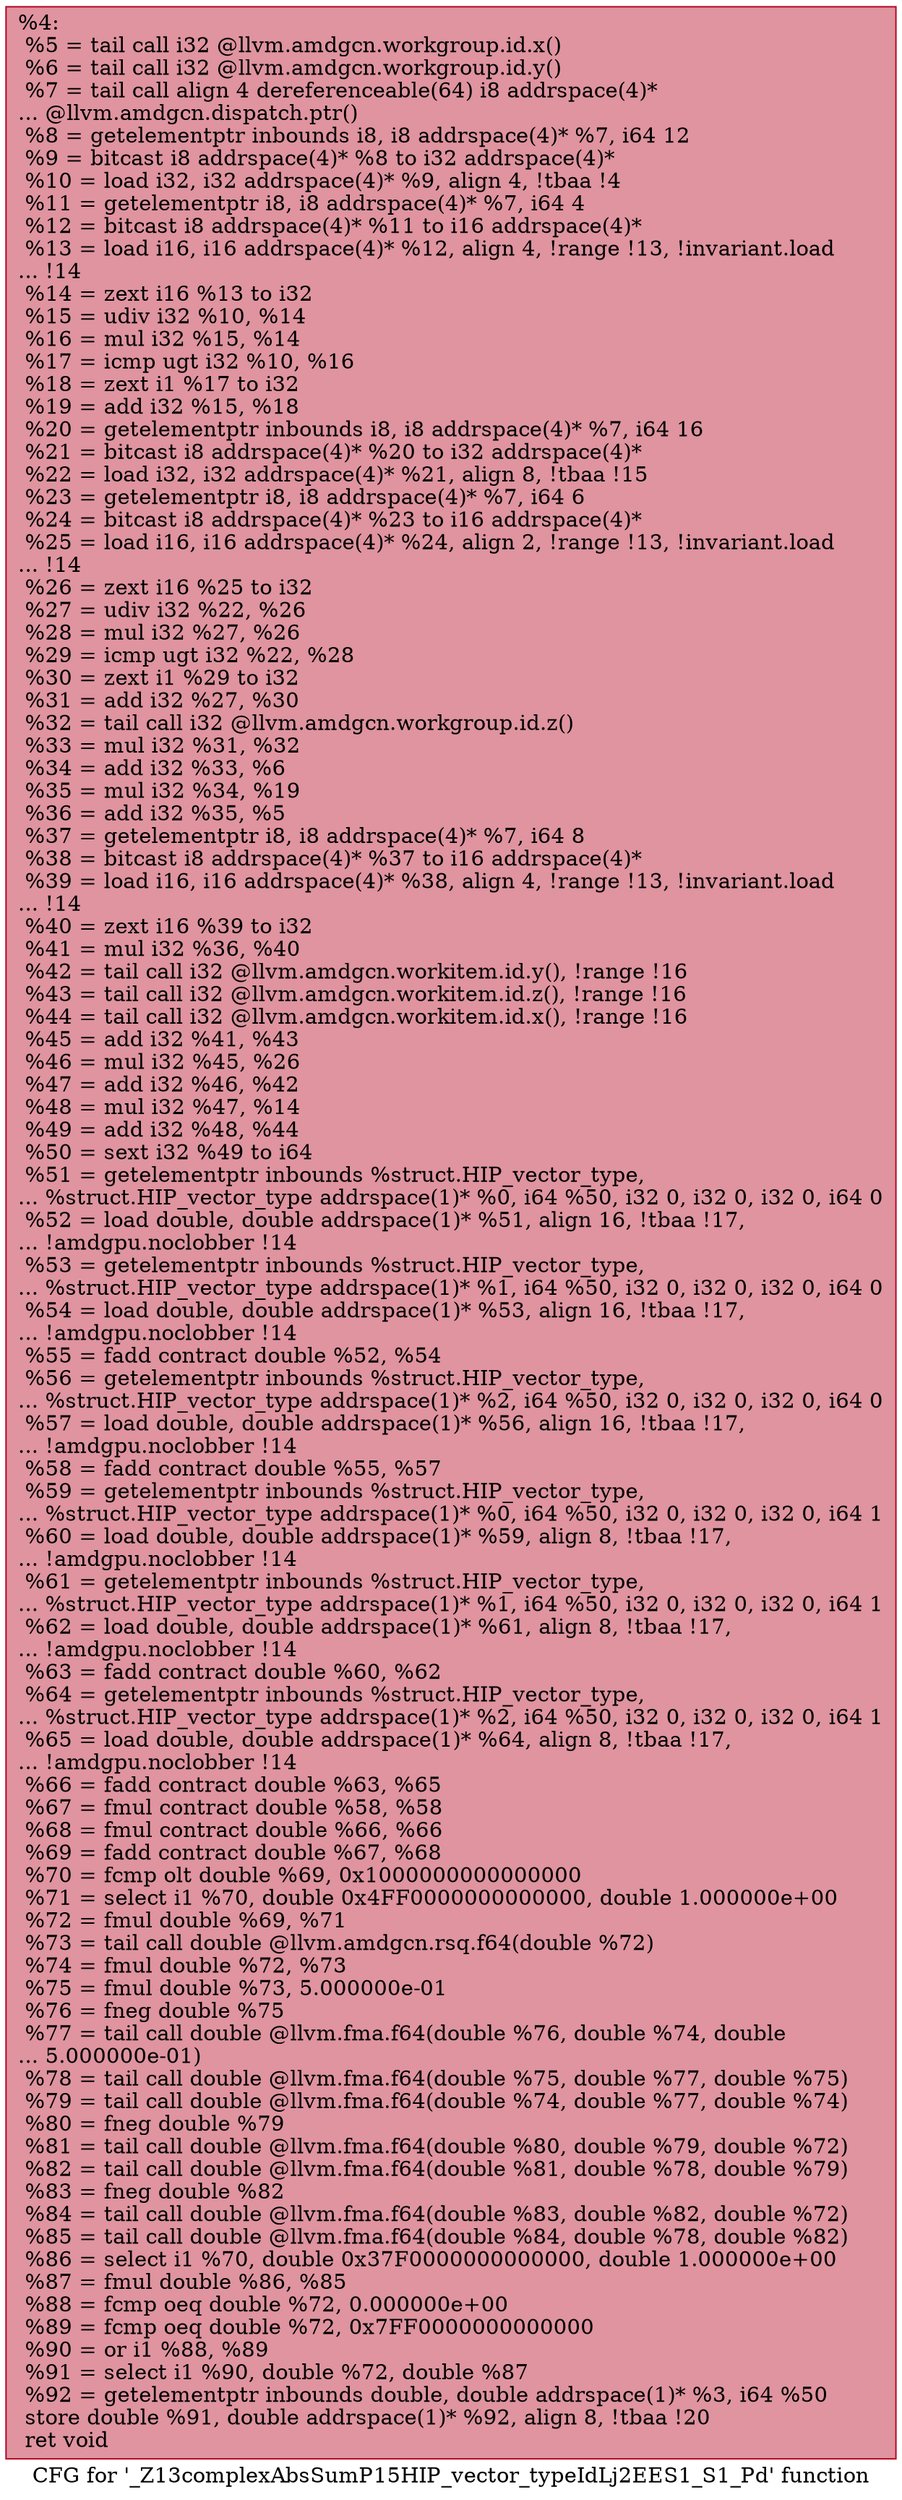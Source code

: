 digraph "CFG for '_Z13complexAbsSumP15HIP_vector_typeIdLj2EES1_S1_Pd' function" {
	label="CFG for '_Z13complexAbsSumP15HIP_vector_typeIdLj2EES1_S1_Pd' function";

	Node0x6053f10 [shape=record,color="#b70d28ff", style=filled, fillcolor="#b70d2870",label="{%4:\l  %5 = tail call i32 @llvm.amdgcn.workgroup.id.x()\l  %6 = tail call i32 @llvm.amdgcn.workgroup.id.y()\l  %7 = tail call align 4 dereferenceable(64) i8 addrspace(4)*\l... @llvm.amdgcn.dispatch.ptr()\l  %8 = getelementptr inbounds i8, i8 addrspace(4)* %7, i64 12\l  %9 = bitcast i8 addrspace(4)* %8 to i32 addrspace(4)*\l  %10 = load i32, i32 addrspace(4)* %9, align 4, !tbaa !4\l  %11 = getelementptr i8, i8 addrspace(4)* %7, i64 4\l  %12 = bitcast i8 addrspace(4)* %11 to i16 addrspace(4)*\l  %13 = load i16, i16 addrspace(4)* %12, align 4, !range !13, !invariant.load\l... !14\l  %14 = zext i16 %13 to i32\l  %15 = udiv i32 %10, %14\l  %16 = mul i32 %15, %14\l  %17 = icmp ugt i32 %10, %16\l  %18 = zext i1 %17 to i32\l  %19 = add i32 %15, %18\l  %20 = getelementptr inbounds i8, i8 addrspace(4)* %7, i64 16\l  %21 = bitcast i8 addrspace(4)* %20 to i32 addrspace(4)*\l  %22 = load i32, i32 addrspace(4)* %21, align 8, !tbaa !15\l  %23 = getelementptr i8, i8 addrspace(4)* %7, i64 6\l  %24 = bitcast i8 addrspace(4)* %23 to i16 addrspace(4)*\l  %25 = load i16, i16 addrspace(4)* %24, align 2, !range !13, !invariant.load\l... !14\l  %26 = zext i16 %25 to i32\l  %27 = udiv i32 %22, %26\l  %28 = mul i32 %27, %26\l  %29 = icmp ugt i32 %22, %28\l  %30 = zext i1 %29 to i32\l  %31 = add i32 %27, %30\l  %32 = tail call i32 @llvm.amdgcn.workgroup.id.z()\l  %33 = mul i32 %31, %32\l  %34 = add i32 %33, %6\l  %35 = mul i32 %34, %19\l  %36 = add i32 %35, %5\l  %37 = getelementptr i8, i8 addrspace(4)* %7, i64 8\l  %38 = bitcast i8 addrspace(4)* %37 to i16 addrspace(4)*\l  %39 = load i16, i16 addrspace(4)* %38, align 4, !range !13, !invariant.load\l... !14\l  %40 = zext i16 %39 to i32\l  %41 = mul i32 %36, %40\l  %42 = tail call i32 @llvm.amdgcn.workitem.id.y(), !range !16\l  %43 = tail call i32 @llvm.amdgcn.workitem.id.z(), !range !16\l  %44 = tail call i32 @llvm.amdgcn.workitem.id.x(), !range !16\l  %45 = add i32 %41, %43\l  %46 = mul i32 %45, %26\l  %47 = add i32 %46, %42\l  %48 = mul i32 %47, %14\l  %49 = add i32 %48, %44\l  %50 = sext i32 %49 to i64\l  %51 = getelementptr inbounds %struct.HIP_vector_type,\l... %struct.HIP_vector_type addrspace(1)* %0, i64 %50, i32 0, i32 0, i32 0, i64 0\l  %52 = load double, double addrspace(1)* %51, align 16, !tbaa !17,\l... !amdgpu.noclobber !14\l  %53 = getelementptr inbounds %struct.HIP_vector_type,\l... %struct.HIP_vector_type addrspace(1)* %1, i64 %50, i32 0, i32 0, i32 0, i64 0\l  %54 = load double, double addrspace(1)* %53, align 16, !tbaa !17,\l... !amdgpu.noclobber !14\l  %55 = fadd contract double %52, %54\l  %56 = getelementptr inbounds %struct.HIP_vector_type,\l... %struct.HIP_vector_type addrspace(1)* %2, i64 %50, i32 0, i32 0, i32 0, i64 0\l  %57 = load double, double addrspace(1)* %56, align 16, !tbaa !17,\l... !amdgpu.noclobber !14\l  %58 = fadd contract double %55, %57\l  %59 = getelementptr inbounds %struct.HIP_vector_type,\l... %struct.HIP_vector_type addrspace(1)* %0, i64 %50, i32 0, i32 0, i32 0, i64 1\l  %60 = load double, double addrspace(1)* %59, align 8, !tbaa !17,\l... !amdgpu.noclobber !14\l  %61 = getelementptr inbounds %struct.HIP_vector_type,\l... %struct.HIP_vector_type addrspace(1)* %1, i64 %50, i32 0, i32 0, i32 0, i64 1\l  %62 = load double, double addrspace(1)* %61, align 8, !tbaa !17,\l... !amdgpu.noclobber !14\l  %63 = fadd contract double %60, %62\l  %64 = getelementptr inbounds %struct.HIP_vector_type,\l... %struct.HIP_vector_type addrspace(1)* %2, i64 %50, i32 0, i32 0, i32 0, i64 1\l  %65 = load double, double addrspace(1)* %64, align 8, !tbaa !17,\l... !amdgpu.noclobber !14\l  %66 = fadd contract double %63, %65\l  %67 = fmul contract double %58, %58\l  %68 = fmul contract double %66, %66\l  %69 = fadd contract double %67, %68\l  %70 = fcmp olt double %69, 0x1000000000000000\l  %71 = select i1 %70, double 0x4FF0000000000000, double 1.000000e+00\l  %72 = fmul double %69, %71\l  %73 = tail call double @llvm.amdgcn.rsq.f64(double %72)\l  %74 = fmul double %72, %73\l  %75 = fmul double %73, 5.000000e-01\l  %76 = fneg double %75\l  %77 = tail call double @llvm.fma.f64(double %76, double %74, double\l... 5.000000e-01)\l  %78 = tail call double @llvm.fma.f64(double %75, double %77, double %75)\l  %79 = tail call double @llvm.fma.f64(double %74, double %77, double %74)\l  %80 = fneg double %79\l  %81 = tail call double @llvm.fma.f64(double %80, double %79, double %72)\l  %82 = tail call double @llvm.fma.f64(double %81, double %78, double %79)\l  %83 = fneg double %82\l  %84 = tail call double @llvm.fma.f64(double %83, double %82, double %72)\l  %85 = tail call double @llvm.fma.f64(double %84, double %78, double %82)\l  %86 = select i1 %70, double 0x37F0000000000000, double 1.000000e+00\l  %87 = fmul double %86, %85\l  %88 = fcmp oeq double %72, 0.000000e+00\l  %89 = fcmp oeq double %72, 0x7FF0000000000000\l  %90 = or i1 %88, %89\l  %91 = select i1 %90, double %72, double %87\l  %92 = getelementptr inbounds double, double addrspace(1)* %3, i64 %50\l  store double %91, double addrspace(1)* %92, align 8, !tbaa !20\l  ret void\l}"];
}
